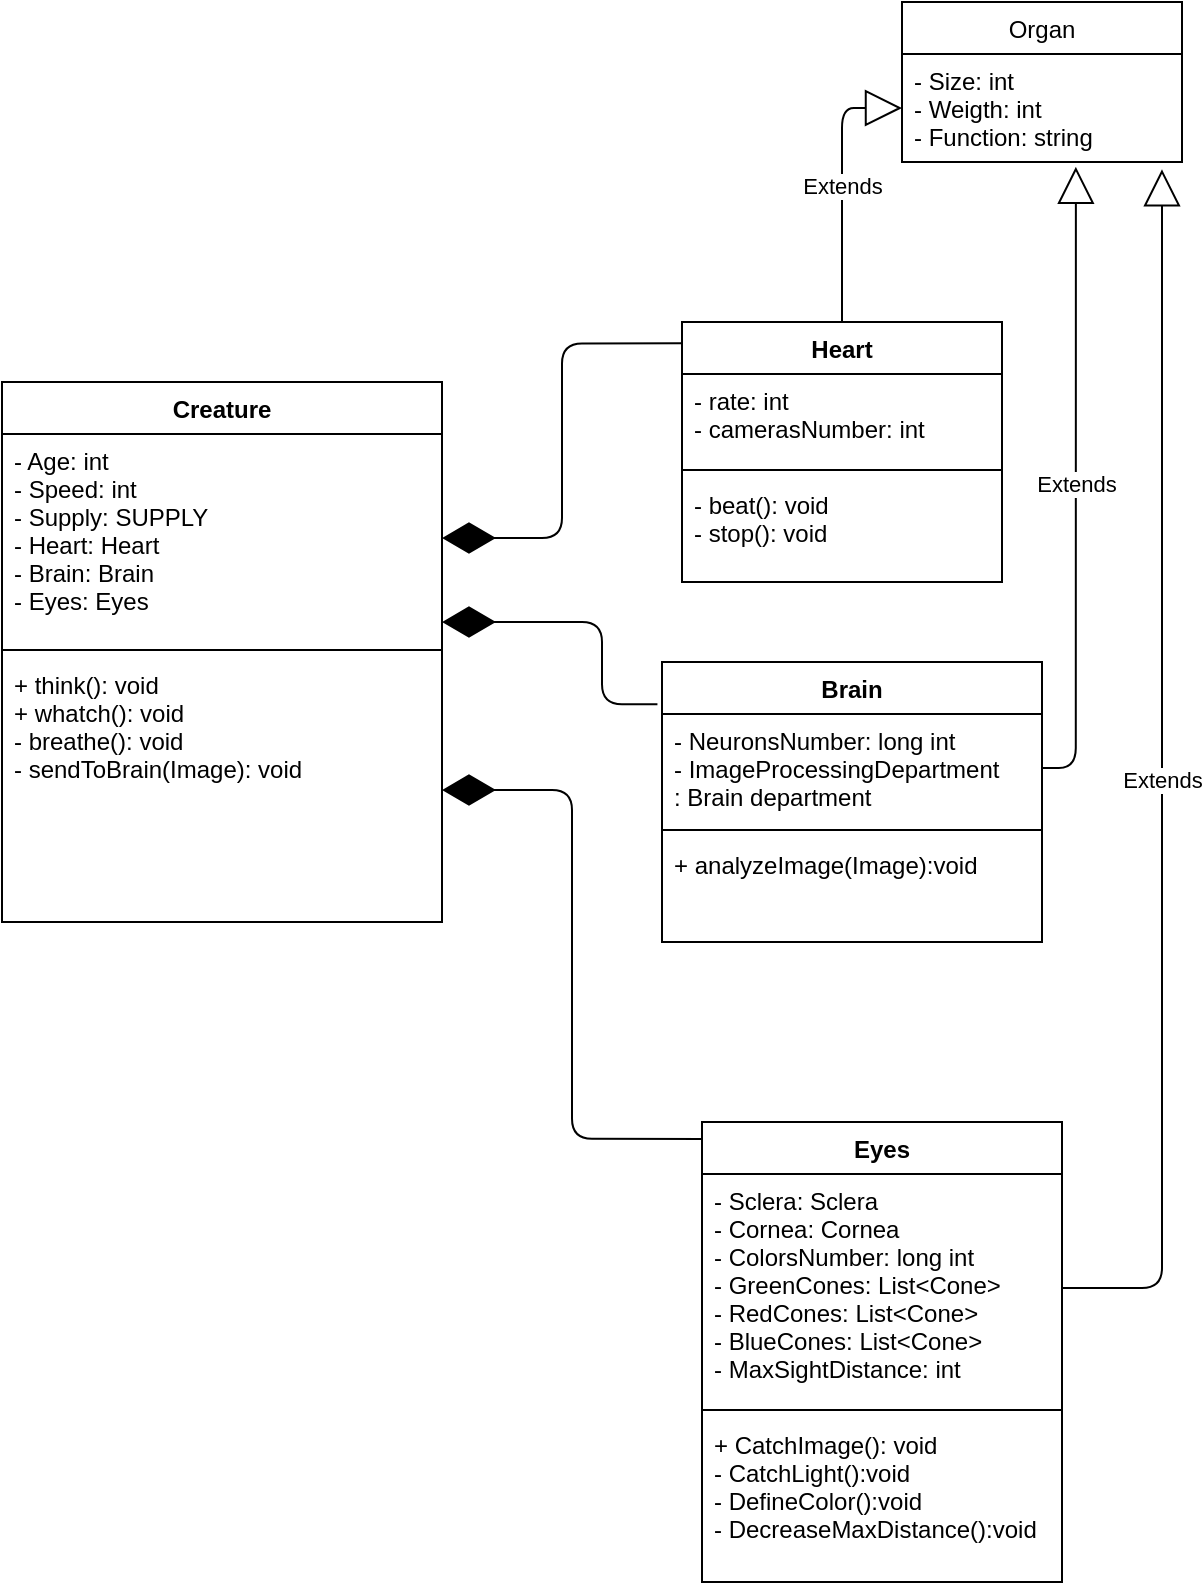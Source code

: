 <mxfile version="12.6.6" type="device"><diagram id="ZQlwAsRHK7S7M1exofpH" name="Page-1"><mxGraphModel dx="1422" dy="762" grid="1" gridSize="10" guides="1" tooltips="1" connect="1" arrows="1" fold="1" page="1" pageScale="1" pageWidth="827" pageHeight="1169" math="0" shadow="0"><root><mxCell id="0"/><mxCell id="1" parent="0"/><mxCell id="QwNTodTuI8MQZP2hIIUz-1" value="Creature" style="swimlane;fontStyle=1;align=center;verticalAlign=top;childLayout=stackLayout;horizontal=1;startSize=26;horizontalStack=0;resizeParent=1;resizeParentMax=0;resizeLast=0;collapsible=1;marginBottom=0;" vertex="1" parent="1"><mxGeometry x="70" y="270" width="220" height="270" as="geometry"/></mxCell><mxCell id="QwNTodTuI8MQZP2hIIUz-2" value="- Age: int&#10;- Speed: int&#10;- Supply: SUPPLY&#10;- Heart: Heart&#10;- Brain: Brain&#10;- Eyes: Eyes" style="text;strokeColor=none;fillColor=none;align=left;verticalAlign=top;spacingLeft=4;spacingRight=4;overflow=hidden;rotatable=0;points=[[0,0.5],[1,0.5]];portConstraint=eastwest;" vertex="1" parent="QwNTodTuI8MQZP2hIIUz-1"><mxGeometry y="26" width="220" height="104" as="geometry"/></mxCell><mxCell id="QwNTodTuI8MQZP2hIIUz-3" value="" style="line;strokeWidth=1;fillColor=none;align=left;verticalAlign=middle;spacingTop=-1;spacingLeft=3;spacingRight=3;rotatable=0;labelPosition=right;points=[];portConstraint=eastwest;" vertex="1" parent="QwNTodTuI8MQZP2hIIUz-1"><mxGeometry y="130" width="220" height="8" as="geometry"/></mxCell><mxCell id="QwNTodTuI8MQZP2hIIUz-4" value="+ think(): void&#10;+ whatch(): void&#10;- breathe(): void&#10;- sendToBrain(Image): void&#10;" style="text;strokeColor=none;fillColor=none;align=left;verticalAlign=top;spacingLeft=4;spacingRight=4;overflow=hidden;rotatable=0;points=[[0,0.5],[1,0.5]];portConstraint=eastwest;" vertex="1" parent="QwNTodTuI8MQZP2hIIUz-1"><mxGeometry y="138" width="220" height="132" as="geometry"/></mxCell><mxCell id="QwNTodTuI8MQZP2hIIUz-5" value="Organ" style="swimlane;fontStyle=0;childLayout=stackLayout;horizontal=1;startSize=26;fillColor=none;horizontalStack=0;resizeParent=1;resizeParentMax=0;resizeLast=0;collapsible=1;marginBottom=0;" vertex="1" parent="1"><mxGeometry x="520" y="80" width="140" height="80" as="geometry"/></mxCell><mxCell id="QwNTodTuI8MQZP2hIIUz-6" value="- Size: int&#10;- Weigth: int&#10;- Function: string" style="text;strokeColor=none;fillColor=none;align=left;verticalAlign=top;spacingLeft=4;spacingRight=4;overflow=hidden;rotatable=0;points=[[0,0.5],[1,0.5]];portConstraint=eastwest;" vertex="1" parent="QwNTodTuI8MQZP2hIIUz-5"><mxGeometry y="26" width="140" height="54" as="geometry"/></mxCell><mxCell id="QwNTodTuI8MQZP2hIIUz-9" value="Heart" style="swimlane;fontStyle=1;align=center;verticalAlign=top;childLayout=stackLayout;horizontal=1;startSize=26;horizontalStack=0;resizeParent=1;resizeParentMax=0;resizeLast=0;collapsible=1;marginBottom=0;" vertex="1" parent="1"><mxGeometry x="410" y="240" width="160" height="130" as="geometry"/></mxCell><mxCell id="QwNTodTuI8MQZP2hIIUz-10" value="- rate: int&#10;- camerasNumber: int" style="text;strokeColor=none;fillColor=none;align=left;verticalAlign=top;spacingLeft=4;spacingRight=4;overflow=hidden;rotatable=0;points=[[0,0.5],[1,0.5]];portConstraint=eastwest;" vertex="1" parent="QwNTodTuI8MQZP2hIIUz-9"><mxGeometry y="26" width="160" height="44" as="geometry"/></mxCell><mxCell id="QwNTodTuI8MQZP2hIIUz-11" value="" style="line;strokeWidth=1;fillColor=none;align=left;verticalAlign=middle;spacingTop=-1;spacingLeft=3;spacingRight=3;rotatable=0;labelPosition=right;points=[];portConstraint=eastwest;" vertex="1" parent="QwNTodTuI8MQZP2hIIUz-9"><mxGeometry y="70" width="160" height="8" as="geometry"/></mxCell><mxCell id="QwNTodTuI8MQZP2hIIUz-12" value="- beat(): void&#10;- stop(): void" style="text;strokeColor=none;fillColor=none;align=left;verticalAlign=top;spacingLeft=4;spacingRight=4;overflow=hidden;rotatable=0;points=[[0,0.5],[1,0.5]];portConstraint=eastwest;" vertex="1" parent="QwNTodTuI8MQZP2hIIUz-9"><mxGeometry y="78" width="160" height="52" as="geometry"/></mxCell><mxCell id="QwNTodTuI8MQZP2hIIUz-13" value="Brain" style="swimlane;fontStyle=1;align=center;verticalAlign=top;childLayout=stackLayout;horizontal=1;startSize=26;horizontalStack=0;resizeParent=1;resizeParentMax=0;resizeLast=0;collapsible=1;marginBottom=0;" vertex="1" parent="1"><mxGeometry x="400" y="410" width="190" height="140" as="geometry"/></mxCell><mxCell id="QwNTodTuI8MQZP2hIIUz-14" value="- NeuronsNumber: long int&#10;- ImageProcessingDepartment&#10;: Brain department" style="text;strokeColor=none;fillColor=none;align=left;verticalAlign=top;spacingLeft=4;spacingRight=4;overflow=hidden;rotatable=0;points=[[0,0.5],[1,0.5]];portConstraint=eastwest;" vertex="1" parent="QwNTodTuI8MQZP2hIIUz-13"><mxGeometry y="26" width="190" height="54" as="geometry"/></mxCell><mxCell id="QwNTodTuI8MQZP2hIIUz-15" value="" style="line;strokeWidth=1;fillColor=none;align=left;verticalAlign=middle;spacingTop=-1;spacingLeft=3;spacingRight=3;rotatable=0;labelPosition=right;points=[];portConstraint=eastwest;" vertex="1" parent="QwNTodTuI8MQZP2hIIUz-13"><mxGeometry y="80" width="190" height="8" as="geometry"/></mxCell><mxCell id="QwNTodTuI8MQZP2hIIUz-16" value="+ analyzeImage(Image):void" style="text;strokeColor=none;fillColor=none;align=left;verticalAlign=top;spacingLeft=4;spacingRight=4;overflow=hidden;rotatable=0;points=[[0,0.5],[1,0.5]];portConstraint=eastwest;" vertex="1" parent="QwNTodTuI8MQZP2hIIUz-13"><mxGeometry y="88" width="190" height="52" as="geometry"/></mxCell><mxCell id="QwNTodTuI8MQZP2hIIUz-17" value="Eyes" style="swimlane;fontStyle=1;align=center;verticalAlign=top;childLayout=stackLayout;horizontal=1;startSize=26;horizontalStack=0;resizeParent=1;resizeParentMax=0;resizeLast=0;collapsible=1;marginBottom=0;" vertex="1" parent="1"><mxGeometry x="420" y="640" width="180" height="230" as="geometry"/></mxCell><mxCell id="QwNTodTuI8MQZP2hIIUz-18" value="- Sclera: Sclera&#10;- Cornea: Cornea&#10;- ColorsNumber: long int &#10;- GreenCones: List&lt;Cone&gt;&#10;- RedCones: List&lt;Cone&gt;&#10;- BlueCones: List&lt;Cone&gt;&#10;- MaxSightDistance: int" style="text;strokeColor=none;fillColor=none;align=left;verticalAlign=top;spacingLeft=4;spacingRight=4;overflow=hidden;rotatable=0;points=[[0,0.5],[1,0.5]];portConstraint=eastwest;" vertex="1" parent="QwNTodTuI8MQZP2hIIUz-17"><mxGeometry y="26" width="180" height="114" as="geometry"/></mxCell><mxCell id="QwNTodTuI8MQZP2hIIUz-19" value="" style="line;strokeWidth=1;fillColor=none;align=left;verticalAlign=middle;spacingTop=-1;spacingLeft=3;spacingRight=3;rotatable=0;labelPosition=right;points=[];portConstraint=eastwest;" vertex="1" parent="QwNTodTuI8MQZP2hIIUz-17"><mxGeometry y="140" width="180" height="8" as="geometry"/></mxCell><mxCell id="QwNTodTuI8MQZP2hIIUz-20" value="+ CatchImage(): void&#10;- CatchLight():void&#10;- DefineColor():void&#10;- DecreaseMaxDistance():void" style="text;strokeColor=none;fillColor=none;align=left;verticalAlign=top;spacingLeft=4;spacingRight=4;overflow=hidden;rotatable=0;points=[[0,0.5],[1,0.5]];portConstraint=eastwest;" vertex="1" parent="QwNTodTuI8MQZP2hIIUz-17"><mxGeometry y="148" width="180" height="82" as="geometry"/></mxCell><mxCell id="QwNTodTuI8MQZP2hIIUz-21" value="" style="endArrow=diamondThin;endFill=1;endSize=24;html=1;exitX=0;exitY=0.082;exitDx=0;exitDy=0;exitPerimeter=0;edgeStyle=orthogonalEdgeStyle;" edge="1" parent="1" source="QwNTodTuI8MQZP2hIIUz-9" target="QwNTodTuI8MQZP2hIIUz-2"><mxGeometry width="160" relative="1" as="geometry"><mxPoint x="70" y="700" as="sourcePoint"/><mxPoint x="230" y="700" as="targetPoint"/></mxGeometry></mxCell><mxCell id="QwNTodTuI8MQZP2hIIUz-22" value="" style="endArrow=diamondThin;endFill=1;endSize=24;html=1;exitX=0;exitY=-0.154;exitDx=0;exitDy=0;exitPerimeter=0;entryX=1;entryY=0.5;entryDx=0;entryDy=0;edgeStyle=orthogonalEdgeStyle;" edge="1" parent="1" source="QwNTodTuI8MQZP2hIIUz-18" target="QwNTodTuI8MQZP2hIIUz-4"><mxGeometry width="160" relative="1" as="geometry"><mxPoint x="70" y="700" as="sourcePoint"/><mxPoint x="292" y="390" as="targetPoint"/></mxGeometry></mxCell><mxCell id="QwNTodTuI8MQZP2hIIUz-23" value="" style="endArrow=diamondThin;endFill=1;endSize=24;html=1;exitX=-0.012;exitY=0.151;exitDx=0;exitDy=0;exitPerimeter=0;edgeStyle=orthogonalEdgeStyle;" edge="1" parent="1" source="QwNTodTuI8MQZP2hIIUz-13"><mxGeometry width="160" relative="1" as="geometry"><mxPoint x="50" y="750" as="sourcePoint"/><mxPoint x="290" y="390" as="targetPoint"/><Array as="points"><mxPoint x="370" y="431"/><mxPoint x="370" y="390"/></Array></mxGeometry></mxCell><mxCell id="QwNTodTuI8MQZP2hIIUz-24" value="Extends" style="endArrow=block;endSize=16;endFill=0;html=1;exitX=1;exitY=0.5;exitDx=0;exitDy=0;edgeStyle=orthogonalEdgeStyle;entryX=0.621;entryY=1.045;entryDx=0;entryDy=0;entryPerimeter=0;" edge="1" parent="1" source="QwNTodTuI8MQZP2hIIUz-14" target="QwNTodTuI8MQZP2hIIUz-6"><mxGeometry width="160" relative="1" as="geometry"><mxPoint x="580" y="350" as="sourcePoint"/><mxPoint x="593" y="152" as="targetPoint"/><Array as="points"><mxPoint x="607" y="463"/></Array></mxGeometry></mxCell><mxCell id="QwNTodTuI8MQZP2hIIUz-25" value="Extends" style="endArrow=block;endSize=16;endFill=0;html=1;entryX=0.929;entryY=1.068;entryDx=0;entryDy=0;entryPerimeter=0;exitX=1;exitY=0.5;exitDx=0;exitDy=0;edgeStyle=elbowEdgeStyle;" edge="1" parent="1" source="QwNTodTuI8MQZP2hIIUz-18" target="QwNTodTuI8MQZP2hIIUz-6"><mxGeometry width="160" relative="1" as="geometry"><mxPoint x="590" y="530" as="sourcePoint"/><mxPoint x="670" y="160" as="targetPoint"/><Array as="points"><mxPoint x="650" y="390"/></Array></mxGeometry></mxCell><mxCell id="QwNTodTuI8MQZP2hIIUz-26" value="Extends" style="endArrow=block;endSize=16;endFill=0;html=1;entryX=0;entryY=0.5;entryDx=0;entryDy=0;exitX=0.5;exitY=0;exitDx=0;exitDy=0;edgeStyle=orthogonalEdgeStyle;" edge="1" parent="1" source="QwNTodTuI8MQZP2hIIUz-9" target="QwNTodTuI8MQZP2hIIUz-6"><mxGeometry width="160" relative="1" as="geometry"><mxPoint x="600" y="230" as="sourcePoint"/><mxPoint x="760" y="230" as="targetPoint"/></mxGeometry></mxCell></root></mxGraphModel></diagram></mxfile>